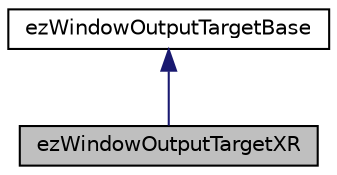 digraph "ezWindowOutputTargetXR"
{
 // LATEX_PDF_SIZE
  edge [fontname="Helvetica",fontsize="10",labelfontname="Helvetica",labelfontsize="10"];
  node [fontname="Helvetica",fontsize="10",shape=record];
  Node1 [label="ezWindowOutputTargetXR",height=0.2,width=0.4,color="black", fillcolor="grey75", style="filled", fontcolor="black",tooltip="XR Window output target base implementation. Optionally wraps a companion window output target."];
  Node2 -> Node1 [dir="back",color="midnightblue",fontsize="10",style="solid",fontname="Helvetica"];
  Node2 [label="ezWindowOutputTargetBase",height=0.2,width=0.4,color="black", fillcolor="white", style="filled",URL="$df/d7b/classez_window_output_target_base.htm",tooltip="Base class for window output targets."];
}
